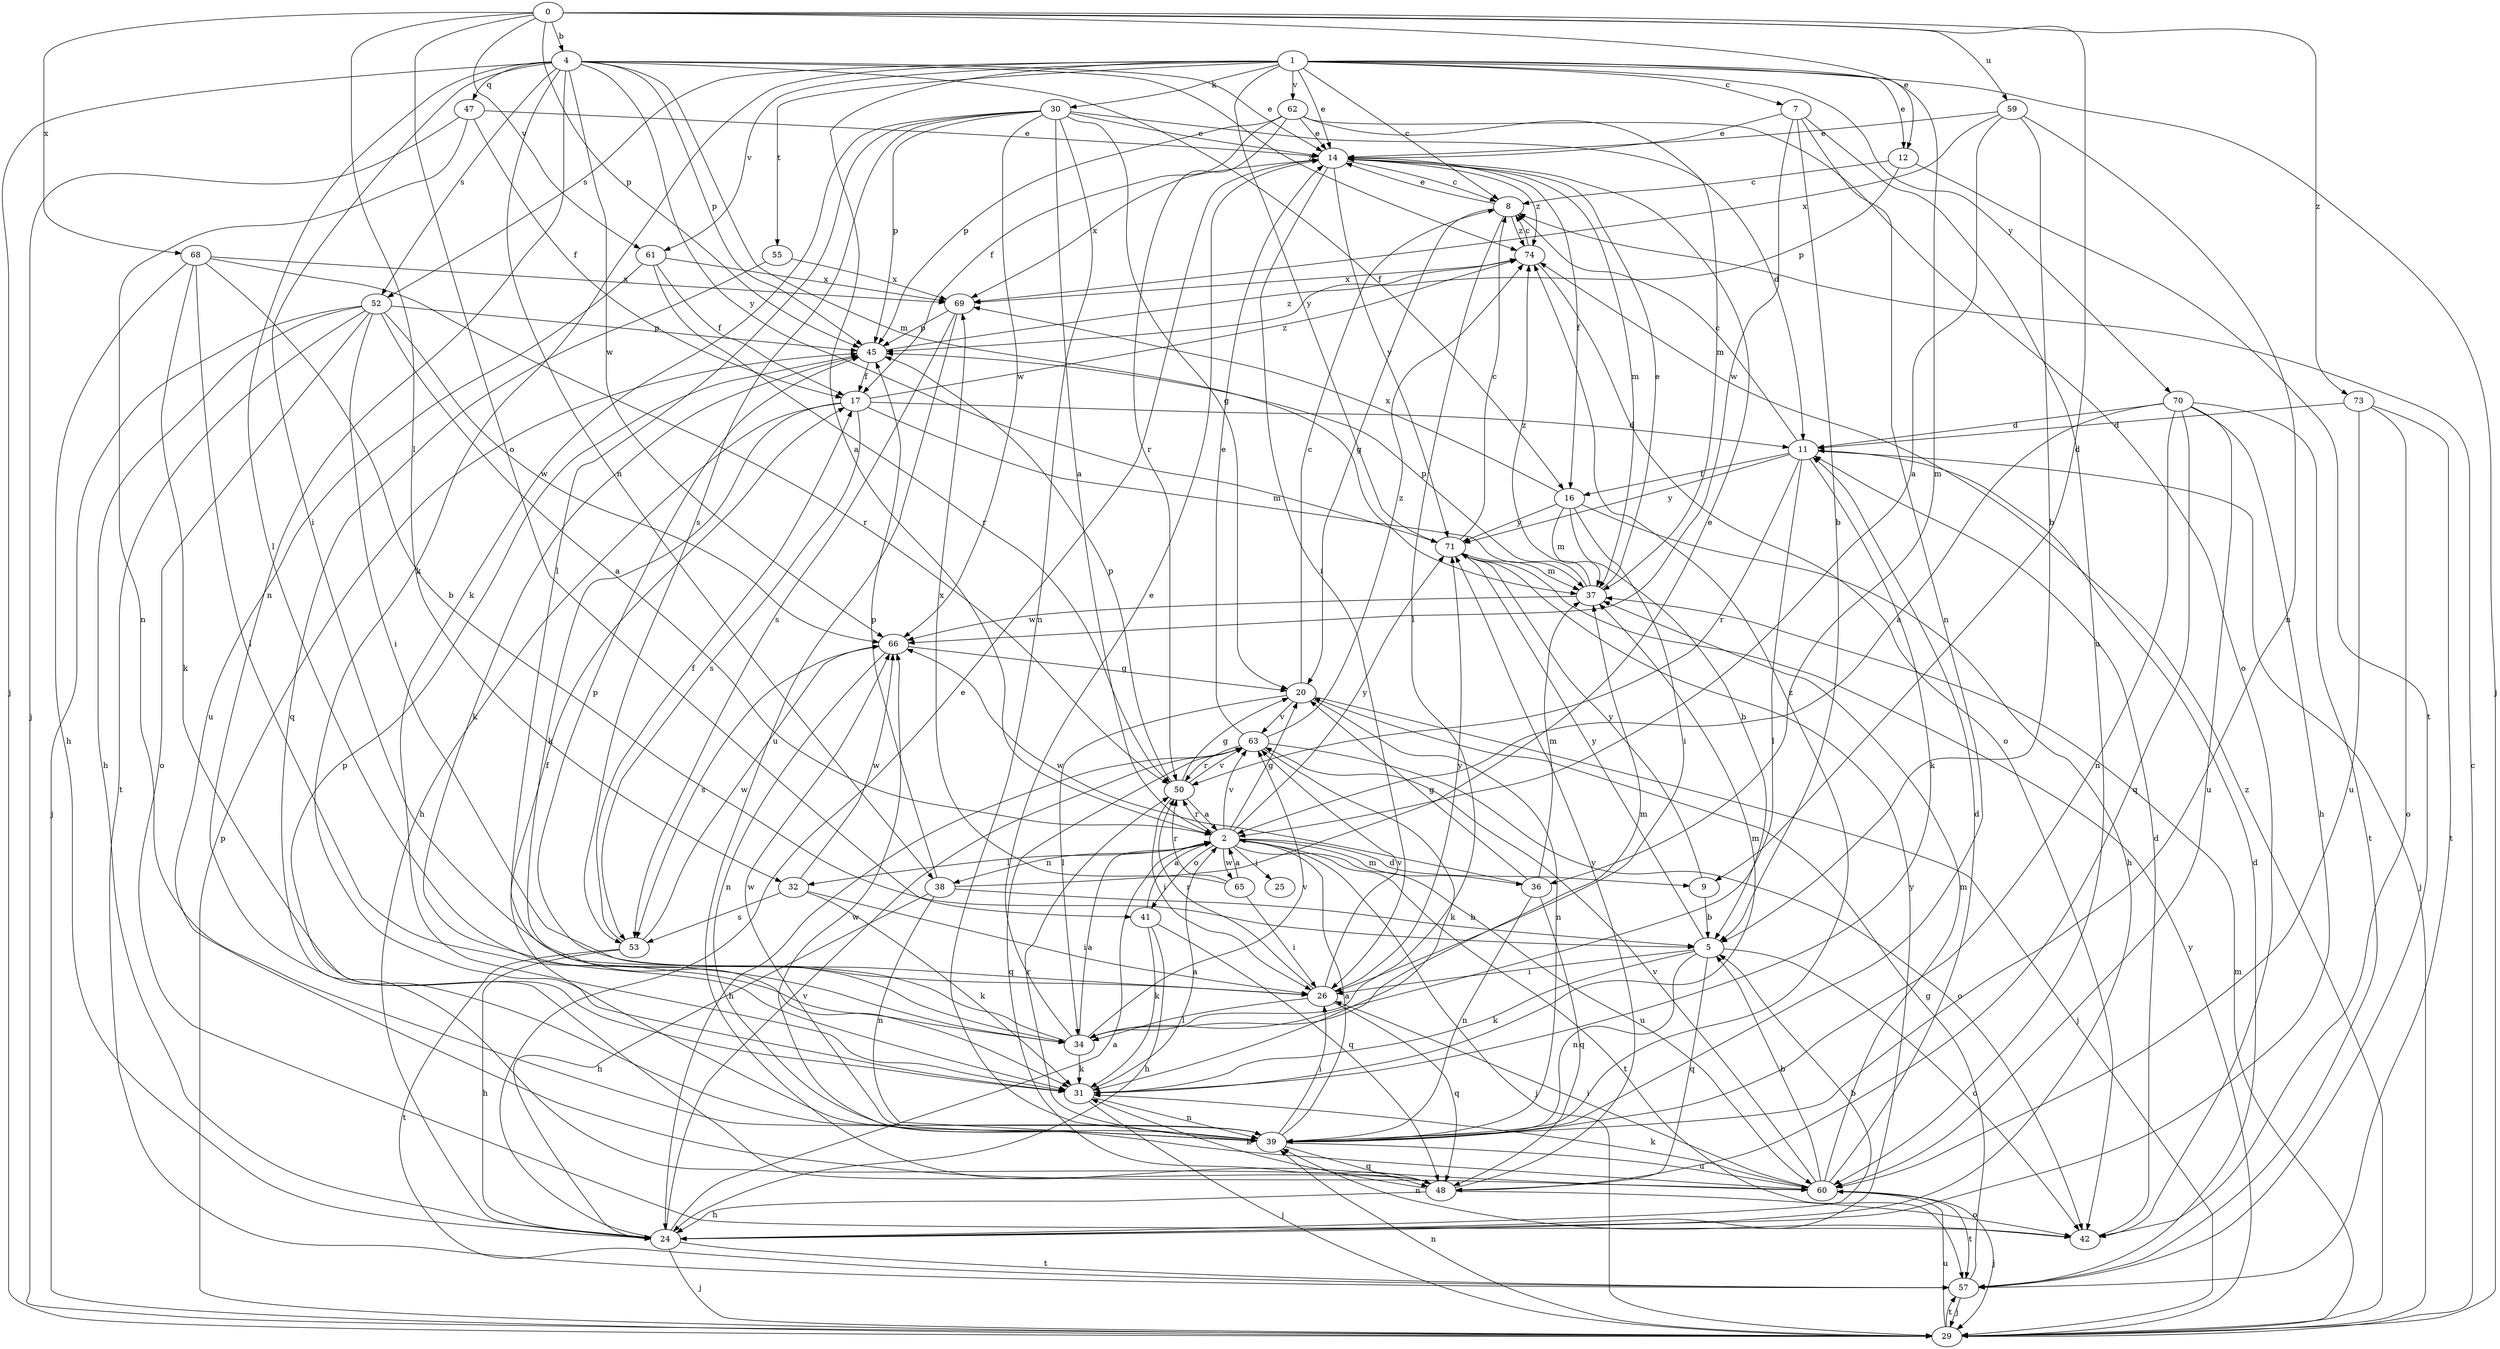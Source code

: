 strict digraph  {
0;
1;
2;
4;
5;
7;
8;
9;
11;
12;
14;
16;
17;
20;
24;
25;
26;
29;
30;
31;
32;
34;
36;
37;
38;
39;
41;
42;
45;
47;
48;
50;
52;
53;
55;
57;
59;
60;
61;
62;
63;
65;
66;
68;
69;
70;
71;
73;
74;
0 -> 4  [label=b];
0 -> 9  [label=d];
0 -> 12  [label=e];
0 -> 32  [label=l];
0 -> 41  [label=o];
0 -> 45  [label=p];
0 -> 59  [label=u];
0 -> 61  [label=v];
0 -> 68  [label=x];
0 -> 73  [label=z];
1 -> 2  [label=a];
1 -> 7  [label=c];
1 -> 8  [label=c];
1 -> 12  [label=e];
1 -> 14  [label=e];
1 -> 29  [label=j];
1 -> 30  [label=k];
1 -> 31  [label=k];
1 -> 36  [label=m];
1 -> 52  [label=s];
1 -> 55  [label=t];
1 -> 61  [label=v];
1 -> 62  [label=v];
1 -> 70  [label=y];
1 -> 71  [label=y];
2 -> 9  [label=d];
2 -> 20  [label=g];
2 -> 25  [label=i];
2 -> 29  [label=j];
2 -> 32  [label=l];
2 -> 36  [label=m];
2 -> 38  [label=n];
2 -> 41  [label=o];
2 -> 50  [label=r];
2 -> 57  [label=t];
2 -> 60  [label=u];
2 -> 63  [label=v];
2 -> 65  [label=w];
2 -> 71  [label=y];
4 -> 14  [label=e];
4 -> 16  [label=f];
4 -> 26  [label=i];
4 -> 29  [label=j];
4 -> 34  [label=l];
4 -> 37  [label=m];
4 -> 38  [label=n];
4 -> 39  [label=n];
4 -> 45  [label=p];
4 -> 47  [label=q];
4 -> 52  [label=s];
4 -> 66  [label=w];
4 -> 71  [label=y];
4 -> 74  [label=z];
5 -> 26  [label=i];
5 -> 31  [label=k];
5 -> 39  [label=n];
5 -> 42  [label=o];
5 -> 48  [label=q];
5 -> 71  [label=y];
7 -> 5  [label=b];
7 -> 14  [label=e];
7 -> 39  [label=n];
7 -> 60  [label=u];
7 -> 66  [label=w];
8 -> 14  [label=e];
8 -> 20  [label=g];
8 -> 34  [label=l];
8 -> 74  [label=z];
9 -> 5  [label=b];
9 -> 71  [label=y];
11 -> 8  [label=c];
11 -> 16  [label=f];
11 -> 29  [label=j];
11 -> 31  [label=k];
11 -> 34  [label=l];
11 -> 50  [label=r];
11 -> 71  [label=y];
12 -> 8  [label=c];
12 -> 45  [label=p];
12 -> 57  [label=t];
14 -> 8  [label=c];
14 -> 16  [label=f];
14 -> 26  [label=i];
14 -> 37  [label=m];
14 -> 69  [label=x];
14 -> 71  [label=y];
14 -> 74  [label=z];
16 -> 5  [label=b];
16 -> 24  [label=h];
16 -> 26  [label=i];
16 -> 37  [label=m];
16 -> 69  [label=x];
16 -> 71  [label=y];
17 -> 11  [label=d];
17 -> 24  [label=h];
17 -> 31  [label=k];
17 -> 37  [label=m];
17 -> 53  [label=s];
17 -> 74  [label=z];
20 -> 8  [label=c];
20 -> 29  [label=j];
20 -> 34  [label=l];
20 -> 39  [label=n];
20 -> 63  [label=v];
24 -> 2  [label=a];
24 -> 5  [label=b];
24 -> 14  [label=e];
24 -> 29  [label=j];
24 -> 57  [label=t];
24 -> 63  [label=v];
24 -> 71  [label=y];
26 -> 34  [label=l];
26 -> 48  [label=q];
26 -> 50  [label=r];
26 -> 63  [label=v];
26 -> 71  [label=y];
29 -> 8  [label=c];
29 -> 37  [label=m];
29 -> 39  [label=n];
29 -> 45  [label=p];
29 -> 57  [label=t];
29 -> 60  [label=u];
29 -> 71  [label=y];
29 -> 74  [label=z];
30 -> 2  [label=a];
30 -> 11  [label=d];
30 -> 14  [label=e];
30 -> 20  [label=g];
30 -> 31  [label=k];
30 -> 34  [label=l];
30 -> 39  [label=n];
30 -> 45  [label=p];
30 -> 53  [label=s];
30 -> 66  [label=w];
31 -> 2  [label=a];
31 -> 29  [label=j];
31 -> 37  [label=m];
31 -> 39  [label=n];
32 -> 26  [label=i];
32 -> 31  [label=k];
32 -> 53  [label=s];
32 -> 66  [label=w];
34 -> 2  [label=a];
34 -> 14  [label=e];
34 -> 31  [label=k];
34 -> 37  [label=m];
34 -> 45  [label=p];
34 -> 63  [label=v];
36 -> 20  [label=g];
36 -> 37  [label=m];
36 -> 39  [label=n];
36 -> 48  [label=q];
36 -> 66  [label=w];
37 -> 14  [label=e];
37 -> 45  [label=p];
37 -> 66  [label=w];
37 -> 74  [label=z];
38 -> 5  [label=b];
38 -> 14  [label=e];
38 -> 24  [label=h];
38 -> 39  [label=n];
38 -> 45  [label=p];
39 -> 2  [label=a];
39 -> 17  [label=f];
39 -> 26  [label=i];
39 -> 48  [label=q];
39 -> 50  [label=r];
39 -> 60  [label=u];
39 -> 66  [label=w];
39 -> 74  [label=z];
41 -> 2  [label=a];
41 -> 24  [label=h];
41 -> 31  [label=k];
41 -> 48  [label=q];
42 -> 11  [label=d];
42 -> 39  [label=n];
45 -> 17  [label=f];
45 -> 31  [label=k];
45 -> 74  [label=z];
47 -> 14  [label=e];
47 -> 17  [label=f];
47 -> 29  [label=j];
47 -> 39  [label=n];
48 -> 24  [label=h];
48 -> 31  [label=k];
48 -> 42  [label=o];
48 -> 45  [label=p];
48 -> 71  [label=y];
50 -> 2  [label=a];
50 -> 20  [label=g];
50 -> 26  [label=i];
50 -> 45  [label=p];
50 -> 63  [label=v];
52 -> 2  [label=a];
52 -> 24  [label=h];
52 -> 26  [label=i];
52 -> 29  [label=j];
52 -> 42  [label=o];
52 -> 45  [label=p];
52 -> 57  [label=t];
52 -> 66  [label=w];
53 -> 17  [label=f];
53 -> 24  [label=h];
53 -> 57  [label=t];
53 -> 66  [label=w];
55 -> 48  [label=q];
55 -> 69  [label=x];
57 -> 11  [label=d];
57 -> 20  [label=g];
57 -> 29  [label=j];
59 -> 2  [label=a];
59 -> 5  [label=b];
59 -> 14  [label=e];
59 -> 39  [label=n];
59 -> 69  [label=x];
60 -> 5  [label=b];
60 -> 11  [label=d];
60 -> 26  [label=i];
60 -> 29  [label=j];
60 -> 31  [label=k];
60 -> 37  [label=m];
60 -> 57  [label=t];
60 -> 63  [label=v];
60 -> 66  [label=w];
61 -> 17  [label=f];
61 -> 50  [label=r];
61 -> 60  [label=u];
61 -> 69  [label=x];
62 -> 14  [label=e];
62 -> 17  [label=f];
62 -> 37  [label=m];
62 -> 42  [label=o];
62 -> 45  [label=p];
62 -> 50  [label=r];
63 -> 14  [label=e];
63 -> 24  [label=h];
63 -> 31  [label=k];
63 -> 42  [label=o];
63 -> 48  [label=q];
63 -> 50  [label=r];
63 -> 74  [label=z];
65 -> 2  [label=a];
65 -> 26  [label=i];
65 -> 50  [label=r];
65 -> 69  [label=x];
66 -> 20  [label=g];
66 -> 39  [label=n];
66 -> 53  [label=s];
68 -> 5  [label=b];
68 -> 24  [label=h];
68 -> 31  [label=k];
68 -> 34  [label=l];
68 -> 50  [label=r];
68 -> 69  [label=x];
69 -> 45  [label=p];
69 -> 53  [label=s];
69 -> 60  [label=u];
70 -> 2  [label=a];
70 -> 11  [label=d];
70 -> 24  [label=h];
70 -> 39  [label=n];
70 -> 48  [label=q];
70 -> 57  [label=t];
70 -> 60  [label=u];
71 -> 8  [label=c];
71 -> 37  [label=m];
73 -> 11  [label=d];
73 -> 42  [label=o];
73 -> 57  [label=t];
73 -> 60  [label=u];
74 -> 8  [label=c];
74 -> 42  [label=o];
74 -> 69  [label=x];
}

